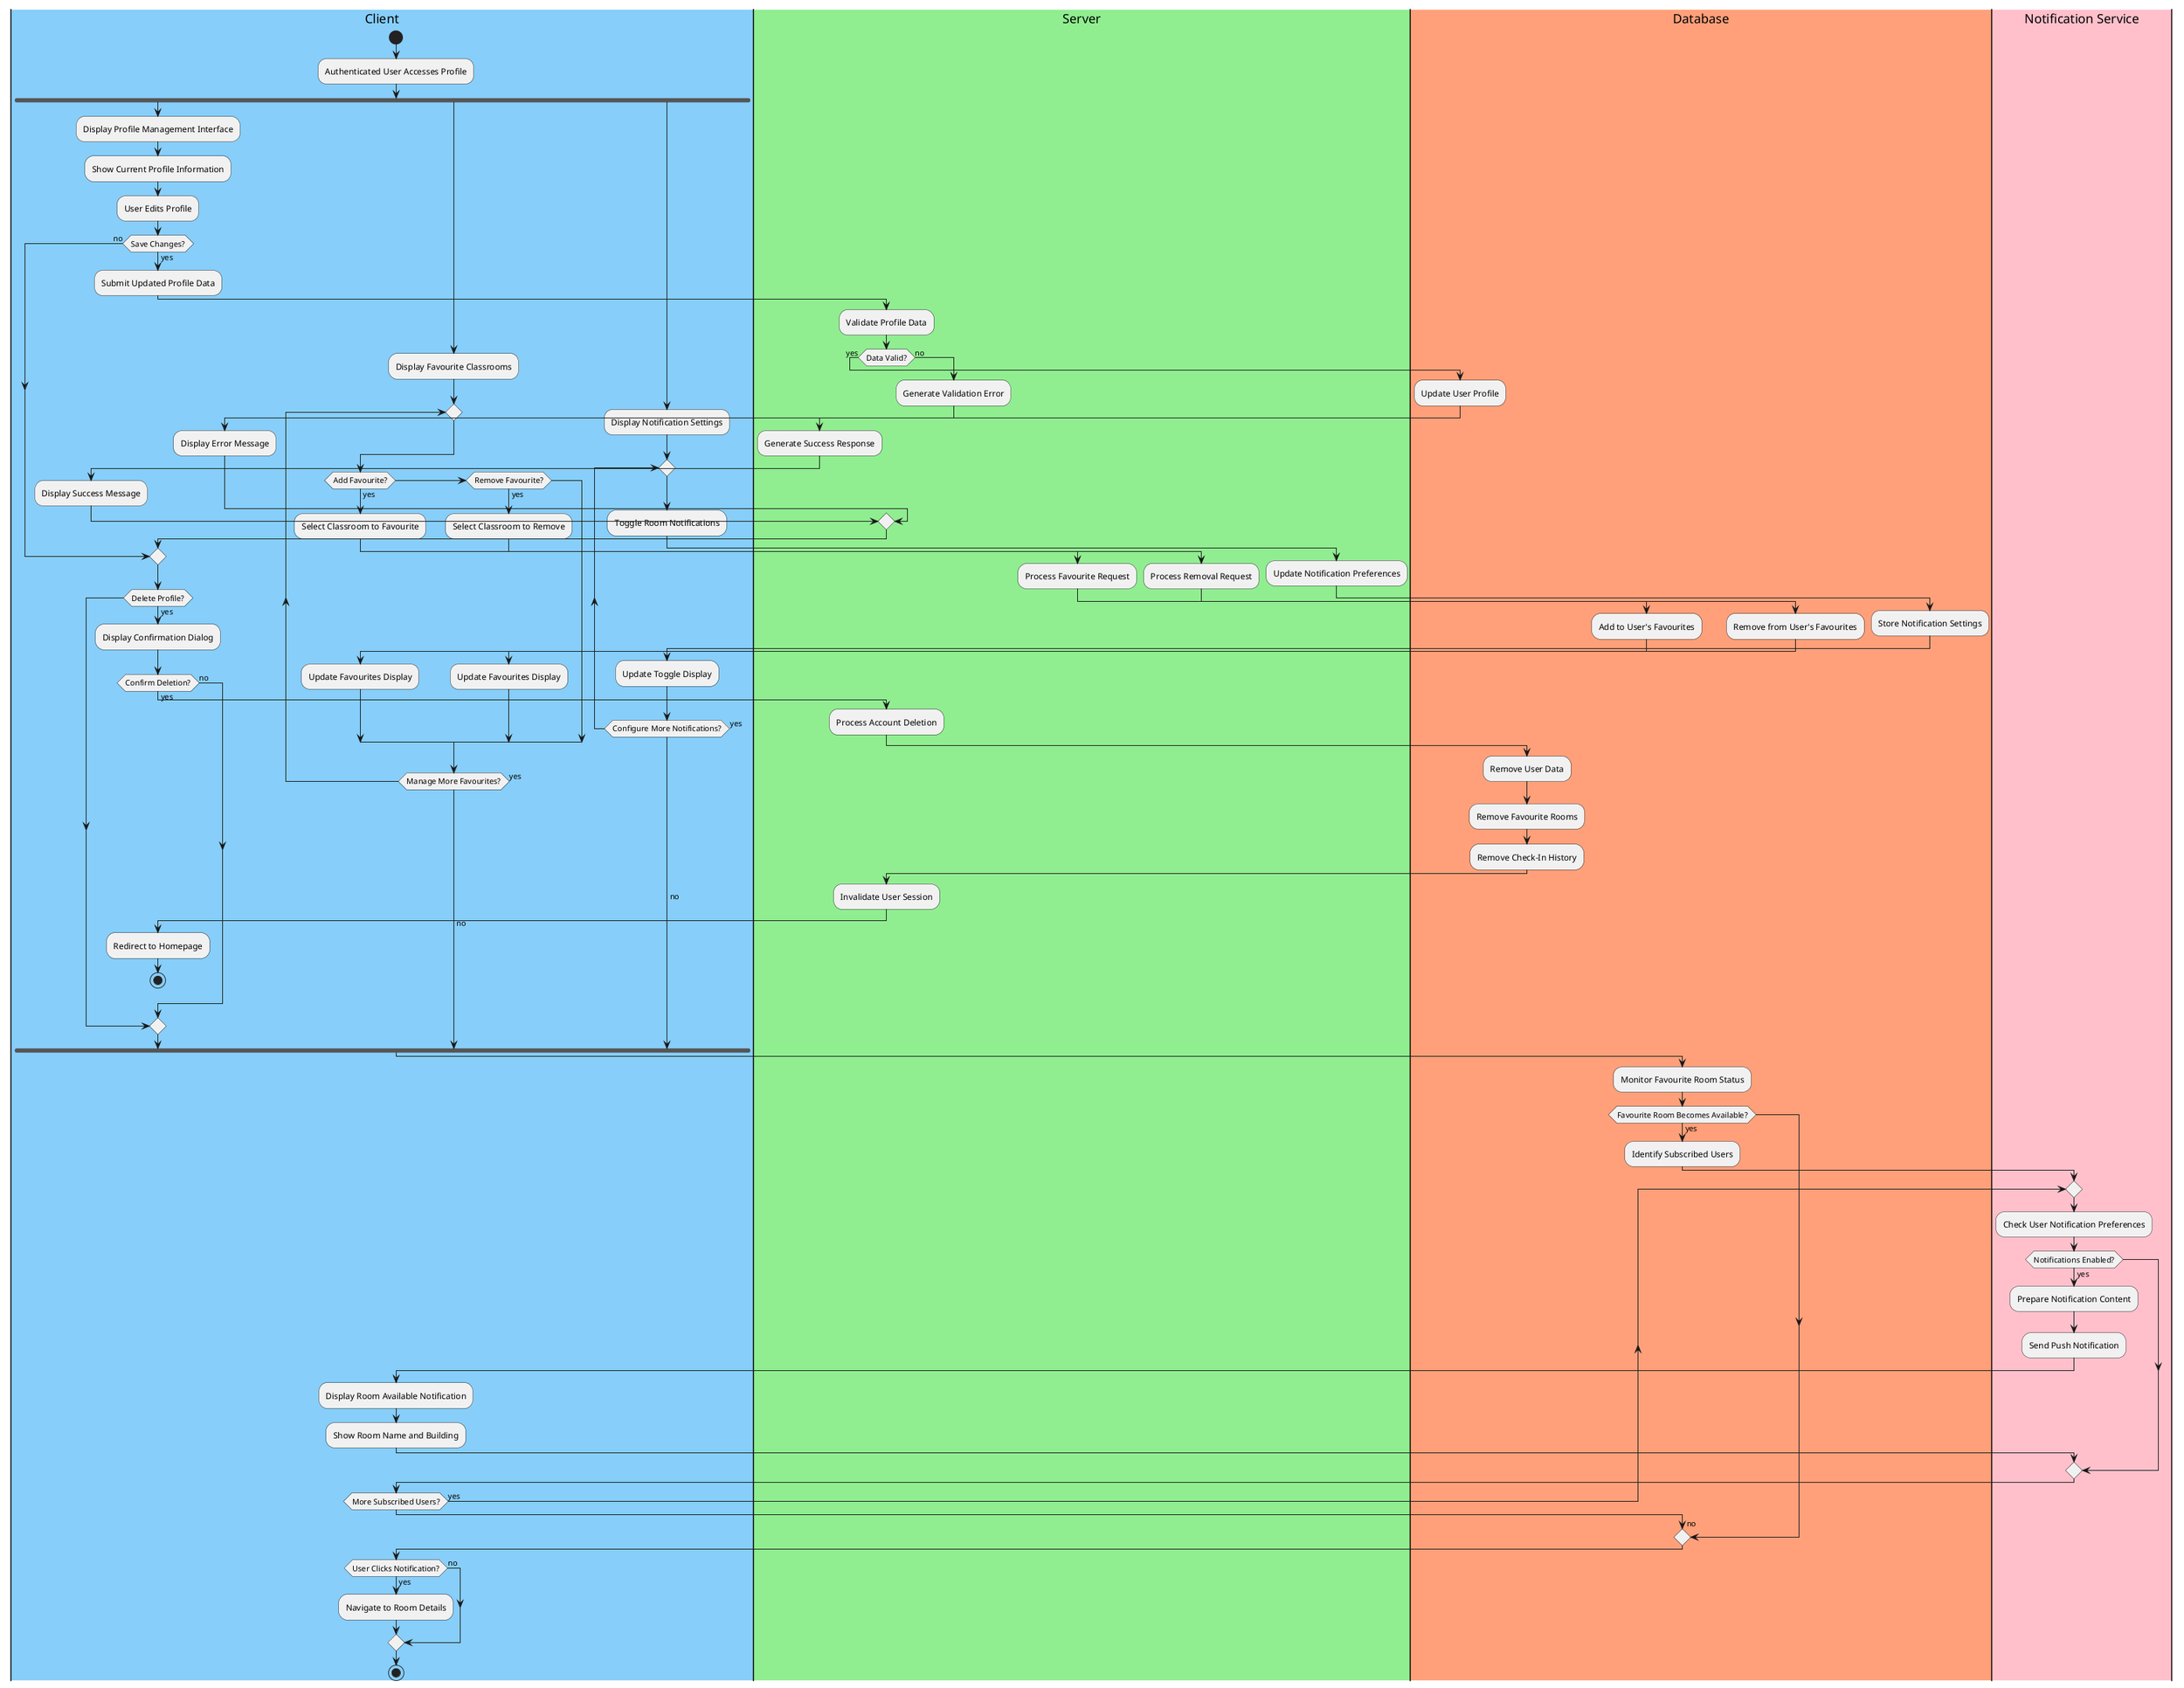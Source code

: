 @startuml Profile and Notification Management Activity Diagram
|#LightSkyBlue|Client|
|#LightGreen|Server|
|#LightSalmon|Database|
|#Pink|Notification Service|

|Client|
start
:Authenticated User Accesses Profile;
fork
  :Display Profile Management Interface;
  :Show Current Profile Information;
  :User Edits Profile;
  if (Save Changes?) then (yes)
    :Submit Updated Profile Data;
    |Server|
    :Validate Profile Data;
    if (Data Valid?) then (yes)
      |Database|
      :Update User Profile;
      |Server|
      :Generate Success Response;
      |Client|
      :Display Success Message;
    else (no)
      |Server|
      :Generate Validation Error;
      |Client|
      :Display Error Message;
    endif
  else (no)
  endif
  
  if (Delete Profile?) then (yes)
    :Display Confirmation Dialog;
    if (Confirm Deletion?) then (yes)
      |Server|
      :Process Account Deletion;
      |Database|
      :Remove User Data;
      :Remove Favourite Rooms;
      :Remove Check-In History;
      |Server|
      :Invalidate User Session;
      |Client|
      :Redirect to Homepage;
      stop
    else (no)
    endif
  endif
fork again
  :Display Favourite Classrooms;
  repeat
    if (Add Favourite?) then (yes)
      :Select Classroom to Favourite;
      |Server|
      :Process Favourite Request;
      |Database|
      :Add to User's Favourites;
      |Client|
      :Update Favourites Display;
    else if (Remove Favourite?) then (yes)
      :Select Classroom to Remove;
      |Server|
      :Process Removal Request;
      |Database|
      :Remove from User's Favourites;
      |Client|
      :Update Favourites Display;
    endif
  repeat while (Manage More Favourites?) is (yes)
  ->no;
fork again
  :Display Notification Settings;
  repeat
    :Toggle Room Notifications;
    |Server|
    :Update Notification Preferences;
    |Database|
    :Store Notification Settings;
    |Client|
    :Update Toggle Display;
  repeat while (Configure More Notifications?) is (yes)
  ->no;
end fork

|Database|
:Monitor Favourite Room Status;
if (Favourite Room Becomes Available?) then (yes)
  :Identify Subscribed Users;
  |Notification Service|
  repeat
    :Check User Notification Preferences;
    if (Notifications Enabled?) then (yes)
      :Prepare Notification Content;
      :Send Push Notification;
      |Client|
      :Display Room Available Notification;
      :Show Room Name and Building;
    endif
  repeat while (More Subscribed Users?) is (yes)
  ->no;
endif

|Client|
if (User Clicks Notification?) then (yes)
  :Navigate to Room Details;
else (no)
endif

stop
@enduml